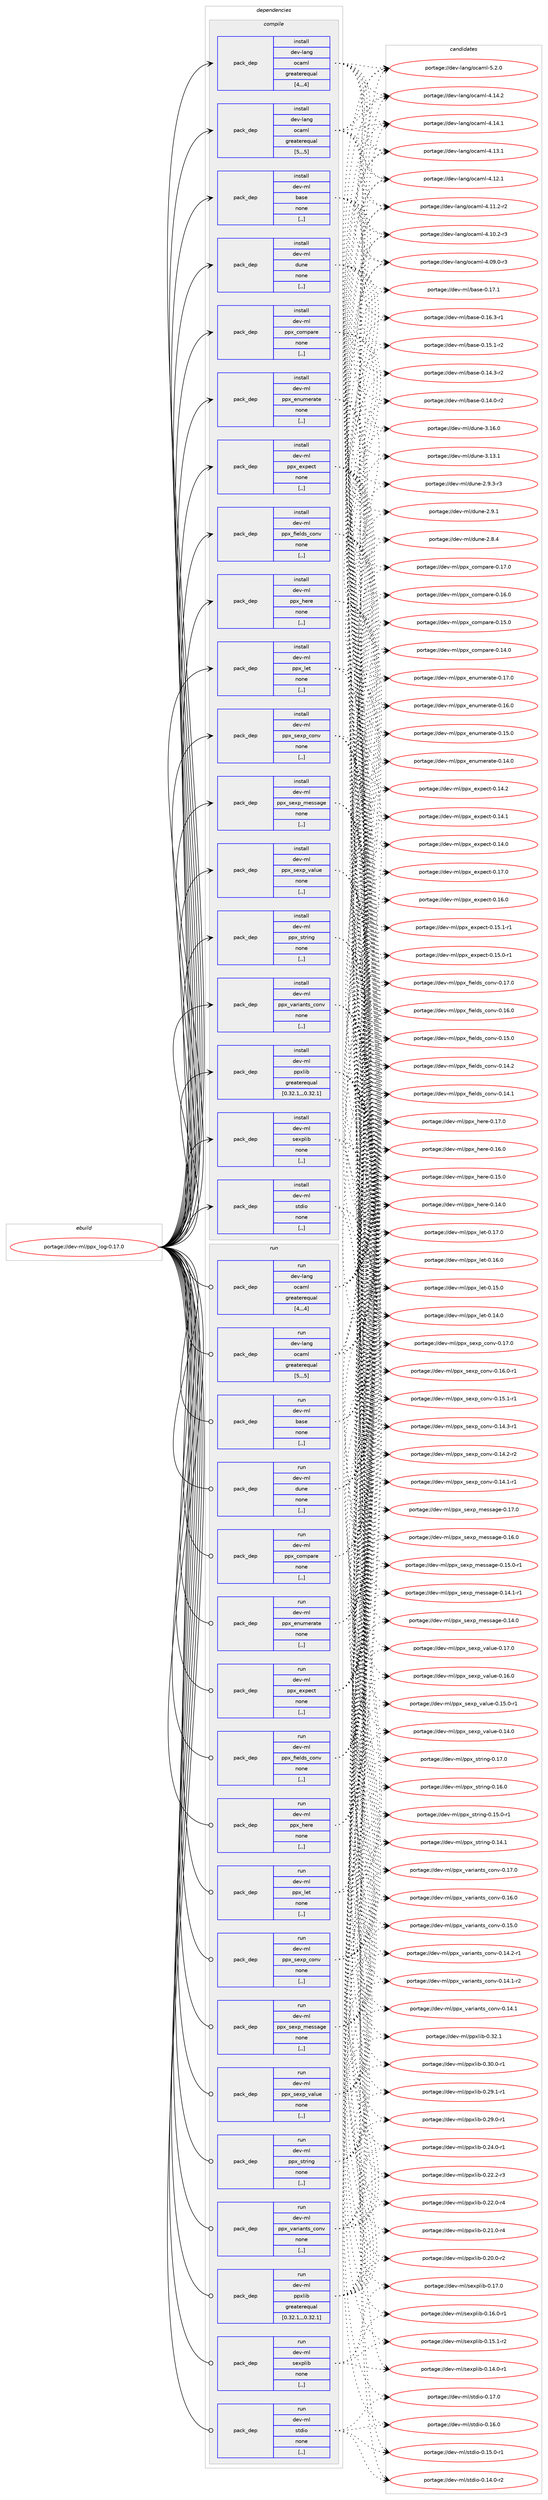 digraph prolog {

# *************
# Graph options
# *************

newrank=true;
concentrate=true;
compound=true;
graph [rankdir=LR,fontname=Helvetica,fontsize=10,ranksep=1.5];#, ranksep=2.5, nodesep=0.2];
edge  [arrowhead=vee];
node  [fontname=Helvetica,fontsize=10];

# **********
# The ebuild
# **********

subgraph cluster_leftcol {
color=gray;
label=<<i>ebuild</i>>;
id [label="portage://dev-ml/ppx_log-0.17.0", color=red, width=4, href="../dev-ml/ppx_log-0.17.0.svg"];
}

# ****************
# The dependencies
# ****************

subgraph cluster_midcol {
color=gray;
label=<<i>dependencies</i>>;
subgraph cluster_compile {
fillcolor="#eeeeee";
style=filled;
label=<<i>compile</i>>;
subgraph pack452938 {
dependency617712 [label=<<TABLE BORDER="0" CELLBORDER="1" CELLSPACING="0" CELLPADDING="4" WIDTH="220"><TR><TD ROWSPAN="6" CELLPADDING="30">pack_dep</TD></TR><TR><TD WIDTH="110">install</TD></TR><TR><TD>dev-lang</TD></TR><TR><TD>ocaml</TD></TR><TR><TD>greaterequal</TD></TR><TR><TD>[4,,,4]</TD></TR></TABLE>>, shape=none, color=blue];
}
id:e -> dependency617712:w [weight=20,style="solid",arrowhead="vee"];
subgraph pack452939 {
dependency617713 [label=<<TABLE BORDER="0" CELLBORDER="1" CELLSPACING="0" CELLPADDING="4" WIDTH="220"><TR><TD ROWSPAN="6" CELLPADDING="30">pack_dep</TD></TR><TR><TD WIDTH="110">install</TD></TR><TR><TD>dev-lang</TD></TR><TR><TD>ocaml</TD></TR><TR><TD>greaterequal</TD></TR><TR><TD>[5,,,5]</TD></TR></TABLE>>, shape=none, color=blue];
}
id:e -> dependency617713:w [weight=20,style="solid",arrowhead="vee"];
subgraph pack452940 {
dependency617714 [label=<<TABLE BORDER="0" CELLBORDER="1" CELLSPACING="0" CELLPADDING="4" WIDTH="220"><TR><TD ROWSPAN="6" CELLPADDING="30">pack_dep</TD></TR><TR><TD WIDTH="110">install</TD></TR><TR><TD>dev-ml</TD></TR><TR><TD>base</TD></TR><TR><TD>none</TD></TR><TR><TD>[,,]</TD></TR></TABLE>>, shape=none, color=blue];
}
id:e -> dependency617714:w [weight=20,style="solid",arrowhead="vee"];
subgraph pack452941 {
dependency617715 [label=<<TABLE BORDER="0" CELLBORDER="1" CELLSPACING="0" CELLPADDING="4" WIDTH="220"><TR><TD ROWSPAN="6" CELLPADDING="30">pack_dep</TD></TR><TR><TD WIDTH="110">install</TD></TR><TR><TD>dev-ml</TD></TR><TR><TD>dune</TD></TR><TR><TD>none</TD></TR><TR><TD>[,,]</TD></TR></TABLE>>, shape=none, color=blue];
}
id:e -> dependency617715:w [weight=20,style="solid",arrowhead="vee"];
subgraph pack452942 {
dependency617716 [label=<<TABLE BORDER="0" CELLBORDER="1" CELLSPACING="0" CELLPADDING="4" WIDTH="220"><TR><TD ROWSPAN="6" CELLPADDING="30">pack_dep</TD></TR><TR><TD WIDTH="110">install</TD></TR><TR><TD>dev-ml</TD></TR><TR><TD>ppx_compare</TD></TR><TR><TD>none</TD></TR><TR><TD>[,,]</TD></TR></TABLE>>, shape=none, color=blue];
}
id:e -> dependency617716:w [weight=20,style="solid",arrowhead="vee"];
subgraph pack452943 {
dependency617717 [label=<<TABLE BORDER="0" CELLBORDER="1" CELLSPACING="0" CELLPADDING="4" WIDTH="220"><TR><TD ROWSPAN="6" CELLPADDING="30">pack_dep</TD></TR><TR><TD WIDTH="110">install</TD></TR><TR><TD>dev-ml</TD></TR><TR><TD>ppx_enumerate</TD></TR><TR><TD>none</TD></TR><TR><TD>[,,]</TD></TR></TABLE>>, shape=none, color=blue];
}
id:e -> dependency617717:w [weight=20,style="solid",arrowhead="vee"];
subgraph pack452944 {
dependency617718 [label=<<TABLE BORDER="0" CELLBORDER="1" CELLSPACING="0" CELLPADDING="4" WIDTH="220"><TR><TD ROWSPAN="6" CELLPADDING="30">pack_dep</TD></TR><TR><TD WIDTH="110">install</TD></TR><TR><TD>dev-ml</TD></TR><TR><TD>ppx_expect</TD></TR><TR><TD>none</TD></TR><TR><TD>[,,]</TD></TR></TABLE>>, shape=none, color=blue];
}
id:e -> dependency617718:w [weight=20,style="solid",arrowhead="vee"];
subgraph pack452945 {
dependency617719 [label=<<TABLE BORDER="0" CELLBORDER="1" CELLSPACING="0" CELLPADDING="4" WIDTH="220"><TR><TD ROWSPAN="6" CELLPADDING="30">pack_dep</TD></TR><TR><TD WIDTH="110">install</TD></TR><TR><TD>dev-ml</TD></TR><TR><TD>ppx_fields_conv</TD></TR><TR><TD>none</TD></TR><TR><TD>[,,]</TD></TR></TABLE>>, shape=none, color=blue];
}
id:e -> dependency617719:w [weight=20,style="solid",arrowhead="vee"];
subgraph pack452946 {
dependency617720 [label=<<TABLE BORDER="0" CELLBORDER="1" CELLSPACING="0" CELLPADDING="4" WIDTH="220"><TR><TD ROWSPAN="6" CELLPADDING="30">pack_dep</TD></TR><TR><TD WIDTH="110">install</TD></TR><TR><TD>dev-ml</TD></TR><TR><TD>ppx_here</TD></TR><TR><TD>none</TD></TR><TR><TD>[,,]</TD></TR></TABLE>>, shape=none, color=blue];
}
id:e -> dependency617720:w [weight=20,style="solid",arrowhead="vee"];
subgraph pack452947 {
dependency617721 [label=<<TABLE BORDER="0" CELLBORDER="1" CELLSPACING="0" CELLPADDING="4" WIDTH="220"><TR><TD ROWSPAN="6" CELLPADDING="30">pack_dep</TD></TR><TR><TD WIDTH="110">install</TD></TR><TR><TD>dev-ml</TD></TR><TR><TD>ppx_let</TD></TR><TR><TD>none</TD></TR><TR><TD>[,,]</TD></TR></TABLE>>, shape=none, color=blue];
}
id:e -> dependency617721:w [weight=20,style="solid",arrowhead="vee"];
subgraph pack452948 {
dependency617722 [label=<<TABLE BORDER="0" CELLBORDER="1" CELLSPACING="0" CELLPADDING="4" WIDTH="220"><TR><TD ROWSPAN="6" CELLPADDING="30">pack_dep</TD></TR><TR><TD WIDTH="110">install</TD></TR><TR><TD>dev-ml</TD></TR><TR><TD>ppx_sexp_conv</TD></TR><TR><TD>none</TD></TR><TR><TD>[,,]</TD></TR></TABLE>>, shape=none, color=blue];
}
id:e -> dependency617722:w [weight=20,style="solid",arrowhead="vee"];
subgraph pack452949 {
dependency617723 [label=<<TABLE BORDER="0" CELLBORDER="1" CELLSPACING="0" CELLPADDING="4" WIDTH="220"><TR><TD ROWSPAN="6" CELLPADDING="30">pack_dep</TD></TR><TR><TD WIDTH="110">install</TD></TR><TR><TD>dev-ml</TD></TR><TR><TD>ppx_sexp_message</TD></TR><TR><TD>none</TD></TR><TR><TD>[,,]</TD></TR></TABLE>>, shape=none, color=blue];
}
id:e -> dependency617723:w [weight=20,style="solid",arrowhead="vee"];
subgraph pack452950 {
dependency617724 [label=<<TABLE BORDER="0" CELLBORDER="1" CELLSPACING="0" CELLPADDING="4" WIDTH="220"><TR><TD ROWSPAN="6" CELLPADDING="30">pack_dep</TD></TR><TR><TD WIDTH="110">install</TD></TR><TR><TD>dev-ml</TD></TR><TR><TD>ppx_sexp_value</TD></TR><TR><TD>none</TD></TR><TR><TD>[,,]</TD></TR></TABLE>>, shape=none, color=blue];
}
id:e -> dependency617724:w [weight=20,style="solid",arrowhead="vee"];
subgraph pack452951 {
dependency617725 [label=<<TABLE BORDER="0" CELLBORDER="1" CELLSPACING="0" CELLPADDING="4" WIDTH="220"><TR><TD ROWSPAN="6" CELLPADDING="30">pack_dep</TD></TR><TR><TD WIDTH="110">install</TD></TR><TR><TD>dev-ml</TD></TR><TR><TD>ppx_string</TD></TR><TR><TD>none</TD></TR><TR><TD>[,,]</TD></TR></TABLE>>, shape=none, color=blue];
}
id:e -> dependency617725:w [weight=20,style="solid",arrowhead="vee"];
subgraph pack452952 {
dependency617726 [label=<<TABLE BORDER="0" CELLBORDER="1" CELLSPACING="0" CELLPADDING="4" WIDTH="220"><TR><TD ROWSPAN="6" CELLPADDING="30">pack_dep</TD></TR><TR><TD WIDTH="110">install</TD></TR><TR><TD>dev-ml</TD></TR><TR><TD>ppx_variants_conv</TD></TR><TR><TD>none</TD></TR><TR><TD>[,,]</TD></TR></TABLE>>, shape=none, color=blue];
}
id:e -> dependency617726:w [weight=20,style="solid",arrowhead="vee"];
subgraph pack452953 {
dependency617727 [label=<<TABLE BORDER="0" CELLBORDER="1" CELLSPACING="0" CELLPADDING="4" WIDTH="220"><TR><TD ROWSPAN="6" CELLPADDING="30">pack_dep</TD></TR><TR><TD WIDTH="110">install</TD></TR><TR><TD>dev-ml</TD></TR><TR><TD>ppxlib</TD></TR><TR><TD>greaterequal</TD></TR><TR><TD>[0.32.1,,,0.32.1]</TD></TR></TABLE>>, shape=none, color=blue];
}
id:e -> dependency617727:w [weight=20,style="solid",arrowhead="vee"];
subgraph pack452954 {
dependency617728 [label=<<TABLE BORDER="0" CELLBORDER="1" CELLSPACING="0" CELLPADDING="4" WIDTH="220"><TR><TD ROWSPAN="6" CELLPADDING="30">pack_dep</TD></TR><TR><TD WIDTH="110">install</TD></TR><TR><TD>dev-ml</TD></TR><TR><TD>sexplib</TD></TR><TR><TD>none</TD></TR><TR><TD>[,,]</TD></TR></TABLE>>, shape=none, color=blue];
}
id:e -> dependency617728:w [weight=20,style="solid",arrowhead="vee"];
subgraph pack452955 {
dependency617729 [label=<<TABLE BORDER="0" CELLBORDER="1" CELLSPACING="0" CELLPADDING="4" WIDTH="220"><TR><TD ROWSPAN="6" CELLPADDING="30">pack_dep</TD></TR><TR><TD WIDTH="110">install</TD></TR><TR><TD>dev-ml</TD></TR><TR><TD>stdio</TD></TR><TR><TD>none</TD></TR><TR><TD>[,,]</TD></TR></TABLE>>, shape=none, color=blue];
}
id:e -> dependency617729:w [weight=20,style="solid",arrowhead="vee"];
}
subgraph cluster_compileandrun {
fillcolor="#eeeeee";
style=filled;
label=<<i>compile and run</i>>;
}
subgraph cluster_run {
fillcolor="#eeeeee";
style=filled;
label=<<i>run</i>>;
subgraph pack452956 {
dependency617730 [label=<<TABLE BORDER="0" CELLBORDER="1" CELLSPACING="0" CELLPADDING="4" WIDTH="220"><TR><TD ROWSPAN="6" CELLPADDING="30">pack_dep</TD></TR><TR><TD WIDTH="110">run</TD></TR><TR><TD>dev-lang</TD></TR><TR><TD>ocaml</TD></TR><TR><TD>greaterequal</TD></TR><TR><TD>[4,,,4]</TD></TR></TABLE>>, shape=none, color=blue];
}
id:e -> dependency617730:w [weight=20,style="solid",arrowhead="odot"];
subgraph pack452957 {
dependency617731 [label=<<TABLE BORDER="0" CELLBORDER="1" CELLSPACING="0" CELLPADDING="4" WIDTH="220"><TR><TD ROWSPAN="6" CELLPADDING="30">pack_dep</TD></TR><TR><TD WIDTH="110">run</TD></TR><TR><TD>dev-lang</TD></TR><TR><TD>ocaml</TD></TR><TR><TD>greaterequal</TD></TR><TR><TD>[5,,,5]</TD></TR></TABLE>>, shape=none, color=blue];
}
id:e -> dependency617731:w [weight=20,style="solid",arrowhead="odot"];
subgraph pack452958 {
dependency617732 [label=<<TABLE BORDER="0" CELLBORDER="1" CELLSPACING="0" CELLPADDING="4" WIDTH="220"><TR><TD ROWSPAN="6" CELLPADDING="30">pack_dep</TD></TR><TR><TD WIDTH="110">run</TD></TR><TR><TD>dev-ml</TD></TR><TR><TD>base</TD></TR><TR><TD>none</TD></TR><TR><TD>[,,]</TD></TR></TABLE>>, shape=none, color=blue];
}
id:e -> dependency617732:w [weight=20,style="solid",arrowhead="odot"];
subgraph pack452959 {
dependency617733 [label=<<TABLE BORDER="0" CELLBORDER="1" CELLSPACING="0" CELLPADDING="4" WIDTH="220"><TR><TD ROWSPAN="6" CELLPADDING="30">pack_dep</TD></TR><TR><TD WIDTH="110">run</TD></TR><TR><TD>dev-ml</TD></TR><TR><TD>dune</TD></TR><TR><TD>none</TD></TR><TR><TD>[,,]</TD></TR></TABLE>>, shape=none, color=blue];
}
id:e -> dependency617733:w [weight=20,style="solid",arrowhead="odot"];
subgraph pack452960 {
dependency617734 [label=<<TABLE BORDER="0" CELLBORDER="1" CELLSPACING="0" CELLPADDING="4" WIDTH="220"><TR><TD ROWSPAN="6" CELLPADDING="30">pack_dep</TD></TR><TR><TD WIDTH="110">run</TD></TR><TR><TD>dev-ml</TD></TR><TR><TD>ppx_compare</TD></TR><TR><TD>none</TD></TR><TR><TD>[,,]</TD></TR></TABLE>>, shape=none, color=blue];
}
id:e -> dependency617734:w [weight=20,style="solid",arrowhead="odot"];
subgraph pack452961 {
dependency617735 [label=<<TABLE BORDER="0" CELLBORDER="1" CELLSPACING="0" CELLPADDING="4" WIDTH="220"><TR><TD ROWSPAN="6" CELLPADDING="30">pack_dep</TD></TR><TR><TD WIDTH="110">run</TD></TR><TR><TD>dev-ml</TD></TR><TR><TD>ppx_enumerate</TD></TR><TR><TD>none</TD></TR><TR><TD>[,,]</TD></TR></TABLE>>, shape=none, color=blue];
}
id:e -> dependency617735:w [weight=20,style="solid",arrowhead="odot"];
subgraph pack452962 {
dependency617736 [label=<<TABLE BORDER="0" CELLBORDER="1" CELLSPACING="0" CELLPADDING="4" WIDTH="220"><TR><TD ROWSPAN="6" CELLPADDING="30">pack_dep</TD></TR><TR><TD WIDTH="110">run</TD></TR><TR><TD>dev-ml</TD></TR><TR><TD>ppx_expect</TD></TR><TR><TD>none</TD></TR><TR><TD>[,,]</TD></TR></TABLE>>, shape=none, color=blue];
}
id:e -> dependency617736:w [weight=20,style="solid",arrowhead="odot"];
subgraph pack452963 {
dependency617737 [label=<<TABLE BORDER="0" CELLBORDER="1" CELLSPACING="0" CELLPADDING="4" WIDTH="220"><TR><TD ROWSPAN="6" CELLPADDING="30">pack_dep</TD></TR><TR><TD WIDTH="110">run</TD></TR><TR><TD>dev-ml</TD></TR><TR><TD>ppx_fields_conv</TD></TR><TR><TD>none</TD></TR><TR><TD>[,,]</TD></TR></TABLE>>, shape=none, color=blue];
}
id:e -> dependency617737:w [weight=20,style="solid",arrowhead="odot"];
subgraph pack452964 {
dependency617738 [label=<<TABLE BORDER="0" CELLBORDER="1" CELLSPACING="0" CELLPADDING="4" WIDTH="220"><TR><TD ROWSPAN="6" CELLPADDING="30">pack_dep</TD></TR><TR><TD WIDTH="110">run</TD></TR><TR><TD>dev-ml</TD></TR><TR><TD>ppx_here</TD></TR><TR><TD>none</TD></TR><TR><TD>[,,]</TD></TR></TABLE>>, shape=none, color=blue];
}
id:e -> dependency617738:w [weight=20,style="solid",arrowhead="odot"];
subgraph pack452965 {
dependency617739 [label=<<TABLE BORDER="0" CELLBORDER="1" CELLSPACING="0" CELLPADDING="4" WIDTH="220"><TR><TD ROWSPAN="6" CELLPADDING="30">pack_dep</TD></TR><TR><TD WIDTH="110">run</TD></TR><TR><TD>dev-ml</TD></TR><TR><TD>ppx_let</TD></TR><TR><TD>none</TD></TR><TR><TD>[,,]</TD></TR></TABLE>>, shape=none, color=blue];
}
id:e -> dependency617739:w [weight=20,style="solid",arrowhead="odot"];
subgraph pack452966 {
dependency617740 [label=<<TABLE BORDER="0" CELLBORDER="1" CELLSPACING="0" CELLPADDING="4" WIDTH="220"><TR><TD ROWSPAN="6" CELLPADDING="30">pack_dep</TD></TR><TR><TD WIDTH="110">run</TD></TR><TR><TD>dev-ml</TD></TR><TR><TD>ppx_sexp_conv</TD></TR><TR><TD>none</TD></TR><TR><TD>[,,]</TD></TR></TABLE>>, shape=none, color=blue];
}
id:e -> dependency617740:w [weight=20,style="solid",arrowhead="odot"];
subgraph pack452967 {
dependency617741 [label=<<TABLE BORDER="0" CELLBORDER="1" CELLSPACING="0" CELLPADDING="4" WIDTH="220"><TR><TD ROWSPAN="6" CELLPADDING="30">pack_dep</TD></TR><TR><TD WIDTH="110">run</TD></TR><TR><TD>dev-ml</TD></TR><TR><TD>ppx_sexp_message</TD></TR><TR><TD>none</TD></TR><TR><TD>[,,]</TD></TR></TABLE>>, shape=none, color=blue];
}
id:e -> dependency617741:w [weight=20,style="solid",arrowhead="odot"];
subgraph pack452968 {
dependency617742 [label=<<TABLE BORDER="0" CELLBORDER="1" CELLSPACING="0" CELLPADDING="4" WIDTH="220"><TR><TD ROWSPAN="6" CELLPADDING="30">pack_dep</TD></TR><TR><TD WIDTH="110">run</TD></TR><TR><TD>dev-ml</TD></TR><TR><TD>ppx_sexp_value</TD></TR><TR><TD>none</TD></TR><TR><TD>[,,]</TD></TR></TABLE>>, shape=none, color=blue];
}
id:e -> dependency617742:w [weight=20,style="solid",arrowhead="odot"];
subgraph pack452969 {
dependency617743 [label=<<TABLE BORDER="0" CELLBORDER="1" CELLSPACING="0" CELLPADDING="4" WIDTH="220"><TR><TD ROWSPAN="6" CELLPADDING="30">pack_dep</TD></TR><TR><TD WIDTH="110">run</TD></TR><TR><TD>dev-ml</TD></TR><TR><TD>ppx_string</TD></TR><TR><TD>none</TD></TR><TR><TD>[,,]</TD></TR></TABLE>>, shape=none, color=blue];
}
id:e -> dependency617743:w [weight=20,style="solid",arrowhead="odot"];
subgraph pack452970 {
dependency617744 [label=<<TABLE BORDER="0" CELLBORDER="1" CELLSPACING="0" CELLPADDING="4" WIDTH="220"><TR><TD ROWSPAN="6" CELLPADDING="30">pack_dep</TD></TR><TR><TD WIDTH="110">run</TD></TR><TR><TD>dev-ml</TD></TR><TR><TD>ppx_variants_conv</TD></TR><TR><TD>none</TD></TR><TR><TD>[,,]</TD></TR></TABLE>>, shape=none, color=blue];
}
id:e -> dependency617744:w [weight=20,style="solid",arrowhead="odot"];
subgraph pack452971 {
dependency617745 [label=<<TABLE BORDER="0" CELLBORDER="1" CELLSPACING="0" CELLPADDING="4" WIDTH="220"><TR><TD ROWSPAN="6" CELLPADDING="30">pack_dep</TD></TR><TR><TD WIDTH="110">run</TD></TR><TR><TD>dev-ml</TD></TR><TR><TD>ppxlib</TD></TR><TR><TD>greaterequal</TD></TR><TR><TD>[0.32.1,,,0.32.1]</TD></TR></TABLE>>, shape=none, color=blue];
}
id:e -> dependency617745:w [weight=20,style="solid",arrowhead="odot"];
subgraph pack452972 {
dependency617746 [label=<<TABLE BORDER="0" CELLBORDER="1" CELLSPACING="0" CELLPADDING="4" WIDTH="220"><TR><TD ROWSPAN="6" CELLPADDING="30">pack_dep</TD></TR><TR><TD WIDTH="110">run</TD></TR><TR><TD>dev-ml</TD></TR><TR><TD>sexplib</TD></TR><TR><TD>none</TD></TR><TR><TD>[,,]</TD></TR></TABLE>>, shape=none, color=blue];
}
id:e -> dependency617746:w [weight=20,style="solid",arrowhead="odot"];
subgraph pack452973 {
dependency617747 [label=<<TABLE BORDER="0" CELLBORDER="1" CELLSPACING="0" CELLPADDING="4" WIDTH="220"><TR><TD ROWSPAN="6" CELLPADDING="30">pack_dep</TD></TR><TR><TD WIDTH="110">run</TD></TR><TR><TD>dev-ml</TD></TR><TR><TD>stdio</TD></TR><TR><TD>none</TD></TR><TR><TD>[,,]</TD></TR></TABLE>>, shape=none, color=blue];
}
id:e -> dependency617747:w [weight=20,style="solid",arrowhead="odot"];
}
}

# **************
# The candidates
# **************

subgraph cluster_choices {
rank=same;
color=gray;
label=<<i>candidates</i>>;

subgraph choice452938 {
color=black;
nodesep=1;
choice1001011184510897110103471119997109108455346504648 [label="portage://dev-lang/ocaml-5.2.0", color=red, width=4,href="../dev-lang/ocaml-5.2.0.svg"];
choice100101118451089711010347111999710910845524649524650 [label="portage://dev-lang/ocaml-4.14.2", color=red, width=4,href="../dev-lang/ocaml-4.14.2.svg"];
choice100101118451089711010347111999710910845524649524649 [label="portage://dev-lang/ocaml-4.14.1", color=red, width=4,href="../dev-lang/ocaml-4.14.1.svg"];
choice100101118451089711010347111999710910845524649514649 [label="portage://dev-lang/ocaml-4.13.1", color=red, width=4,href="../dev-lang/ocaml-4.13.1.svg"];
choice100101118451089711010347111999710910845524649504649 [label="portage://dev-lang/ocaml-4.12.1", color=red, width=4,href="../dev-lang/ocaml-4.12.1.svg"];
choice1001011184510897110103471119997109108455246494946504511450 [label="portage://dev-lang/ocaml-4.11.2-r2", color=red, width=4,href="../dev-lang/ocaml-4.11.2-r2.svg"];
choice1001011184510897110103471119997109108455246494846504511451 [label="portage://dev-lang/ocaml-4.10.2-r3", color=red, width=4,href="../dev-lang/ocaml-4.10.2-r3.svg"];
choice1001011184510897110103471119997109108455246485746484511451 [label="portage://dev-lang/ocaml-4.09.0-r3", color=red, width=4,href="../dev-lang/ocaml-4.09.0-r3.svg"];
dependency617712:e -> choice1001011184510897110103471119997109108455346504648:w [style=dotted,weight="100"];
dependency617712:e -> choice100101118451089711010347111999710910845524649524650:w [style=dotted,weight="100"];
dependency617712:e -> choice100101118451089711010347111999710910845524649524649:w [style=dotted,weight="100"];
dependency617712:e -> choice100101118451089711010347111999710910845524649514649:w [style=dotted,weight="100"];
dependency617712:e -> choice100101118451089711010347111999710910845524649504649:w [style=dotted,weight="100"];
dependency617712:e -> choice1001011184510897110103471119997109108455246494946504511450:w [style=dotted,weight="100"];
dependency617712:e -> choice1001011184510897110103471119997109108455246494846504511451:w [style=dotted,weight="100"];
dependency617712:e -> choice1001011184510897110103471119997109108455246485746484511451:w [style=dotted,weight="100"];
}
subgraph choice452939 {
color=black;
nodesep=1;
choice1001011184510897110103471119997109108455346504648 [label="portage://dev-lang/ocaml-5.2.0", color=red, width=4,href="../dev-lang/ocaml-5.2.0.svg"];
choice100101118451089711010347111999710910845524649524650 [label="portage://dev-lang/ocaml-4.14.2", color=red, width=4,href="../dev-lang/ocaml-4.14.2.svg"];
choice100101118451089711010347111999710910845524649524649 [label="portage://dev-lang/ocaml-4.14.1", color=red, width=4,href="../dev-lang/ocaml-4.14.1.svg"];
choice100101118451089711010347111999710910845524649514649 [label="portage://dev-lang/ocaml-4.13.1", color=red, width=4,href="../dev-lang/ocaml-4.13.1.svg"];
choice100101118451089711010347111999710910845524649504649 [label="portage://dev-lang/ocaml-4.12.1", color=red, width=4,href="../dev-lang/ocaml-4.12.1.svg"];
choice1001011184510897110103471119997109108455246494946504511450 [label="portage://dev-lang/ocaml-4.11.2-r2", color=red, width=4,href="../dev-lang/ocaml-4.11.2-r2.svg"];
choice1001011184510897110103471119997109108455246494846504511451 [label="portage://dev-lang/ocaml-4.10.2-r3", color=red, width=4,href="../dev-lang/ocaml-4.10.2-r3.svg"];
choice1001011184510897110103471119997109108455246485746484511451 [label="portage://dev-lang/ocaml-4.09.0-r3", color=red, width=4,href="../dev-lang/ocaml-4.09.0-r3.svg"];
dependency617713:e -> choice1001011184510897110103471119997109108455346504648:w [style=dotted,weight="100"];
dependency617713:e -> choice100101118451089711010347111999710910845524649524650:w [style=dotted,weight="100"];
dependency617713:e -> choice100101118451089711010347111999710910845524649524649:w [style=dotted,weight="100"];
dependency617713:e -> choice100101118451089711010347111999710910845524649514649:w [style=dotted,weight="100"];
dependency617713:e -> choice100101118451089711010347111999710910845524649504649:w [style=dotted,weight="100"];
dependency617713:e -> choice1001011184510897110103471119997109108455246494946504511450:w [style=dotted,weight="100"];
dependency617713:e -> choice1001011184510897110103471119997109108455246494846504511451:w [style=dotted,weight="100"];
dependency617713:e -> choice1001011184510897110103471119997109108455246485746484511451:w [style=dotted,weight="100"];
}
subgraph choice452940 {
color=black;
nodesep=1;
choice1001011184510910847989711510145484649554649 [label="portage://dev-ml/base-0.17.1", color=red, width=4,href="../dev-ml/base-0.17.1.svg"];
choice10010111845109108479897115101454846495446514511449 [label="portage://dev-ml/base-0.16.3-r1", color=red, width=4,href="../dev-ml/base-0.16.3-r1.svg"];
choice10010111845109108479897115101454846495346494511450 [label="portage://dev-ml/base-0.15.1-r2", color=red, width=4,href="../dev-ml/base-0.15.1-r2.svg"];
choice10010111845109108479897115101454846495246514511450 [label="portage://dev-ml/base-0.14.3-r2", color=red, width=4,href="../dev-ml/base-0.14.3-r2.svg"];
choice10010111845109108479897115101454846495246484511450 [label="portage://dev-ml/base-0.14.0-r2", color=red, width=4,href="../dev-ml/base-0.14.0-r2.svg"];
dependency617714:e -> choice1001011184510910847989711510145484649554649:w [style=dotted,weight="100"];
dependency617714:e -> choice10010111845109108479897115101454846495446514511449:w [style=dotted,weight="100"];
dependency617714:e -> choice10010111845109108479897115101454846495346494511450:w [style=dotted,weight="100"];
dependency617714:e -> choice10010111845109108479897115101454846495246514511450:w [style=dotted,weight="100"];
dependency617714:e -> choice10010111845109108479897115101454846495246484511450:w [style=dotted,weight="100"];
}
subgraph choice452941 {
color=black;
nodesep=1;
choice100101118451091084710011711010145514649544648 [label="portage://dev-ml/dune-3.16.0", color=red, width=4,href="../dev-ml/dune-3.16.0.svg"];
choice100101118451091084710011711010145514649514649 [label="portage://dev-ml/dune-3.13.1", color=red, width=4,href="../dev-ml/dune-3.13.1.svg"];
choice10010111845109108471001171101014550465746514511451 [label="portage://dev-ml/dune-2.9.3-r3", color=red, width=4,href="../dev-ml/dune-2.9.3-r3.svg"];
choice1001011184510910847100117110101455046574649 [label="portage://dev-ml/dune-2.9.1", color=red, width=4,href="../dev-ml/dune-2.9.1.svg"];
choice1001011184510910847100117110101455046564652 [label="portage://dev-ml/dune-2.8.4", color=red, width=4,href="../dev-ml/dune-2.8.4.svg"];
dependency617715:e -> choice100101118451091084710011711010145514649544648:w [style=dotted,weight="100"];
dependency617715:e -> choice100101118451091084710011711010145514649514649:w [style=dotted,weight="100"];
dependency617715:e -> choice10010111845109108471001171101014550465746514511451:w [style=dotted,weight="100"];
dependency617715:e -> choice1001011184510910847100117110101455046574649:w [style=dotted,weight="100"];
dependency617715:e -> choice1001011184510910847100117110101455046564652:w [style=dotted,weight="100"];
}
subgraph choice452942 {
color=black;
nodesep=1;
choice100101118451091084711211212095991111091129711410145484649554648 [label="portage://dev-ml/ppx_compare-0.17.0", color=red, width=4,href="../dev-ml/ppx_compare-0.17.0.svg"];
choice100101118451091084711211212095991111091129711410145484649544648 [label="portage://dev-ml/ppx_compare-0.16.0", color=red, width=4,href="../dev-ml/ppx_compare-0.16.0.svg"];
choice100101118451091084711211212095991111091129711410145484649534648 [label="portage://dev-ml/ppx_compare-0.15.0", color=red, width=4,href="../dev-ml/ppx_compare-0.15.0.svg"];
choice100101118451091084711211212095991111091129711410145484649524648 [label="portage://dev-ml/ppx_compare-0.14.0", color=red, width=4,href="../dev-ml/ppx_compare-0.14.0.svg"];
dependency617716:e -> choice100101118451091084711211212095991111091129711410145484649554648:w [style=dotted,weight="100"];
dependency617716:e -> choice100101118451091084711211212095991111091129711410145484649544648:w [style=dotted,weight="100"];
dependency617716:e -> choice100101118451091084711211212095991111091129711410145484649534648:w [style=dotted,weight="100"];
dependency617716:e -> choice100101118451091084711211212095991111091129711410145484649524648:w [style=dotted,weight="100"];
}
subgraph choice452943 {
color=black;
nodesep=1;
choice1001011184510910847112112120951011101171091011149711610145484649554648 [label="portage://dev-ml/ppx_enumerate-0.17.0", color=red, width=4,href="../dev-ml/ppx_enumerate-0.17.0.svg"];
choice1001011184510910847112112120951011101171091011149711610145484649544648 [label="portage://dev-ml/ppx_enumerate-0.16.0", color=red, width=4,href="../dev-ml/ppx_enumerate-0.16.0.svg"];
choice1001011184510910847112112120951011101171091011149711610145484649534648 [label="portage://dev-ml/ppx_enumerate-0.15.0", color=red, width=4,href="../dev-ml/ppx_enumerate-0.15.0.svg"];
choice1001011184510910847112112120951011101171091011149711610145484649524648 [label="portage://dev-ml/ppx_enumerate-0.14.0", color=red, width=4,href="../dev-ml/ppx_enumerate-0.14.0.svg"];
dependency617717:e -> choice1001011184510910847112112120951011101171091011149711610145484649554648:w [style=dotted,weight="100"];
dependency617717:e -> choice1001011184510910847112112120951011101171091011149711610145484649544648:w [style=dotted,weight="100"];
dependency617717:e -> choice1001011184510910847112112120951011101171091011149711610145484649534648:w [style=dotted,weight="100"];
dependency617717:e -> choice1001011184510910847112112120951011101171091011149711610145484649524648:w [style=dotted,weight="100"];
}
subgraph choice452944 {
color=black;
nodesep=1;
choice1001011184510910847112112120951011201121019911645484649554648 [label="portage://dev-ml/ppx_expect-0.17.0", color=red, width=4,href="../dev-ml/ppx_expect-0.17.0.svg"];
choice1001011184510910847112112120951011201121019911645484649544648 [label="portage://dev-ml/ppx_expect-0.16.0", color=red, width=4,href="../dev-ml/ppx_expect-0.16.0.svg"];
choice10010111845109108471121121209510112011210199116454846495346494511449 [label="portage://dev-ml/ppx_expect-0.15.1-r1", color=red, width=4,href="../dev-ml/ppx_expect-0.15.1-r1.svg"];
choice10010111845109108471121121209510112011210199116454846495346484511449 [label="portage://dev-ml/ppx_expect-0.15.0-r1", color=red, width=4,href="../dev-ml/ppx_expect-0.15.0-r1.svg"];
choice1001011184510910847112112120951011201121019911645484649524650 [label="portage://dev-ml/ppx_expect-0.14.2", color=red, width=4,href="../dev-ml/ppx_expect-0.14.2.svg"];
choice1001011184510910847112112120951011201121019911645484649524649 [label="portage://dev-ml/ppx_expect-0.14.1", color=red, width=4,href="../dev-ml/ppx_expect-0.14.1.svg"];
choice1001011184510910847112112120951011201121019911645484649524648 [label="portage://dev-ml/ppx_expect-0.14.0", color=red, width=4,href="../dev-ml/ppx_expect-0.14.0.svg"];
dependency617718:e -> choice1001011184510910847112112120951011201121019911645484649554648:w [style=dotted,weight="100"];
dependency617718:e -> choice1001011184510910847112112120951011201121019911645484649544648:w [style=dotted,weight="100"];
dependency617718:e -> choice10010111845109108471121121209510112011210199116454846495346494511449:w [style=dotted,weight="100"];
dependency617718:e -> choice10010111845109108471121121209510112011210199116454846495346484511449:w [style=dotted,weight="100"];
dependency617718:e -> choice1001011184510910847112112120951011201121019911645484649524650:w [style=dotted,weight="100"];
dependency617718:e -> choice1001011184510910847112112120951011201121019911645484649524649:w [style=dotted,weight="100"];
dependency617718:e -> choice1001011184510910847112112120951011201121019911645484649524648:w [style=dotted,weight="100"];
}
subgraph choice452945 {
color=black;
nodesep=1;
choice100101118451091084711211212095102105101108100115959911111011845484649554648 [label="portage://dev-ml/ppx_fields_conv-0.17.0", color=red, width=4,href="../dev-ml/ppx_fields_conv-0.17.0.svg"];
choice100101118451091084711211212095102105101108100115959911111011845484649544648 [label="portage://dev-ml/ppx_fields_conv-0.16.0", color=red, width=4,href="../dev-ml/ppx_fields_conv-0.16.0.svg"];
choice100101118451091084711211212095102105101108100115959911111011845484649534648 [label="portage://dev-ml/ppx_fields_conv-0.15.0", color=red, width=4,href="../dev-ml/ppx_fields_conv-0.15.0.svg"];
choice100101118451091084711211212095102105101108100115959911111011845484649524650 [label="portage://dev-ml/ppx_fields_conv-0.14.2", color=red, width=4,href="../dev-ml/ppx_fields_conv-0.14.2.svg"];
choice100101118451091084711211212095102105101108100115959911111011845484649524649 [label="portage://dev-ml/ppx_fields_conv-0.14.1", color=red, width=4,href="../dev-ml/ppx_fields_conv-0.14.1.svg"];
dependency617719:e -> choice100101118451091084711211212095102105101108100115959911111011845484649554648:w [style=dotted,weight="100"];
dependency617719:e -> choice100101118451091084711211212095102105101108100115959911111011845484649544648:w [style=dotted,weight="100"];
dependency617719:e -> choice100101118451091084711211212095102105101108100115959911111011845484649534648:w [style=dotted,weight="100"];
dependency617719:e -> choice100101118451091084711211212095102105101108100115959911111011845484649524650:w [style=dotted,weight="100"];
dependency617719:e -> choice100101118451091084711211212095102105101108100115959911111011845484649524649:w [style=dotted,weight="100"];
}
subgraph choice452946 {
color=black;
nodesep=1;
choice10010111845109108471121121209510410111410145484649554648 [label="portage://dev-ml/ppx_here-0.17.0", color=red, width=4,href="../dev-ml/ppx_here-0.17.0.svg"];
choice10010111845109108471121121209510410111410145484649544648 [label="portage://dev-ml/ppx_here-0.16.0", color=red, width=4,href="../dev-ml/ppx_here-0.16.0.svg"];
choice10010111845109108471121121209510410111410145484649534648 [label="portage://dev-ml/ppx_here-0.15.0", color=red, width=4,href="../dev-ml/ppx_here-0.15.0.svg"];
choice10010111845109108471121121209510410111410145484649524648 [label="portage://dev-ml/ppx_here-0.14.0", color=red, width=4,href="../dev-ml/ppx_here-0.14.0.svg"];
dependency617720:e -> choice10010111845109108471121121209510410111410145484649554648:w [style=dotted,weight="100"];
dependency617720:e -> choice10010111845109108471121121209510410111410145484649544648:w [style=dotted,weight="100"];
dependency617720:e -> choice10010111845109108471121121209510410111410145484649534648:w [style=dotted,weight="100"];
dependency617720:e -> choice10010111845109108471121121209510410111410145484649524648:w [style=dotted,weight="100"];
}
subgraph choice452947 {
color=black;
nodesep=1;
choice10010111845109108471121121209510810111645484649554648 [label="portage://dev-ml/ppx_let-0.17.0", color=red, width=4,href="../dev-ml/ppx_let-0.17.0.svg"];
choice10010111845109108471121121209510810111645484649544648 [label="portage://dev-ml/ppx_let-0.16.0", color=red, width=4,href="../dev-ml/ppx_let-0.16.0.svg"];
choice10010111845109108471121121209510810111645484649534648 [label="portage://dev-ml/ppx_let-0.15.0", color=red, width=4,href="../dev-ml/ppx_let-0.15.0.svg"];
choice10010111845109108471121121209510810111645484649524648 [label="portage://dev-ml/ppx_let-0.14.0", color=red, width=4,href="../dev-ml/ppx_let-0.14.0.svg"];
dependency617721:e -> choice10010111845109108471121121209510810111645484649554648:w [style=dotted,weight="100"];
dependency617721:e -> choice10010111845109108471121121209510810111645484649544648:w [style=dotted,weight="100"];
dependency617721:e -> choice10010111845109108471121121209510810111645484649534648:w [style=dotted,weight="100"];
dependency617721:e -> choice10010111845109108471121121209510810111645484649524648:w [style=dotted,weight="100"];
}
subgraph choice452948 {
color=black;
nodesep=1;
choice100101118451091084711211212095115101120112959911111011845484649554648 [label="portage://dev-ml/ppx_sexp_conv-0.17.0", color=red, width=4,href="../dev-ml/ppx_sexp_conv-0.17.0.svg"];
choice1001011184510910847112112120951151011201129599111110118454846495446484511449 [label="portage://dev-ml/ppx_sexp_conv-0.16.0-r1", color=red, width=4,href="../dev-ml/ppx_sexp_conv-0.16.0-r1.svg"];
choice1001011184510910847112112120951151011201129599111110118454846495346494511449 [label="portage://dev-ml/ppx_sexp_conv-0.15.1-r1", color=red, width=4,href="../dev-ml/ppx_sexp_conv-0.15.1-r1.svg"];
choice1001011184510910847112112120951151011201129599111110118454846495246514511449 [label="portage://dev-ml/ppx_sexp_conv-0.14.3-r1", color=red, width=4,href="../dev-ml/ppx_sexp_conv-0.14.3-r1.svg"];
choice1001011184510910847112112120951151011201129599111110118454846495246504511450 [label="portage://dev-ml/ppx_sexp_conv-0.14.2-r2", color=red, width=4,href="../dev-ml/ppx_sexp_conv-0.14.2-r2.svg"];
choice1001011184510910847112112120951151011201129599111110118454846495246494511449 [label="portage://dev-ml/ppx_sexp_conv-0.14.1-r1", color=red, width=4,href="../dev-ml/ppx_sexp_conv-0.14.1-r1.svg"];
dependency617722:e -> choice100101118451091084711211212095115101120112959911111011845484649554648:w [style=dotted,weight="100"];
dependency617722:e -> choice1001011184510910847112112120951151011201129599111110118454846495446484511449:w [style=dotted,weight="100"];
dependency617722:e -> choice1001011184510910847112112120951151011201129599111110118454846495346494511449:w [style=dotted,weight="100"];
dependency617722:e -> choice1001011184510910847112112120951151011201129599111110118454846495246514511449:w [style=dotted,weight="100"];
dependency617722:e -> choice1001011184510910847112112120951151011201129599111110118454846495246504511450:w [style=dotted,weight="100"];
dependency617722:e -> choice1001011184510910847112112120951151011201129599111110118454846495246494511449:w [style=dotted,weight="100"];
}
subgraph choice452949 {
color=black;
nodesep=1;
choice100101118451091084711211212095115101120112951091011151159710310145484649554648 [label="portage://dev-ml/ppx_sexp_message-0.17.0", color=red, width=4,href="../dev-ml/ppx_sexp_message-0.17.0.svg"];
choice100101118451091084711211212095115101120112951091011151159710310145484649544648 [label="portage://dev-ml/ppx_sexp_message-0.16.0", color=red, width=4,href="../dev-ml/ppx_sexp_message-0.16.0.svg"];
choice1001011184510910847112112120951151011201129510910111511597103101454846495346484511449 [label="portage://dev-ml/ppx_sexp_message-0.15.0-r1", color=red, width=4,href="../dev-ml/ppx_sexp_message-0.15.0-r1.svg"];
choice1001011184510910847112112120951151011201129510910111511597103101454846495246494511449 [label="portage://dev-ml/ppx_sexp_message-0.14.1-r1", color=red, width=4,href="../dev-ml/ppx_sexp_message-0.14.1-r1.svg"];
choice100101118451091084711211212095115101120112951091011151159710310145484649524648 [label="portage://dev-ml/ppx_sexp_message-0.14.0", color=red, width=4,href="../dev-ml/ppx_sexp_message-0.14.0.svg"];
dependency617723:e -> choice100101118451091084711211212095115101120112951091011151159710310145484649554648:w [style=dotted,weight="100"];
dependency617723:e -> choice100101118451091084711211212095115101120112951091011151159710310145484649544648:w [style=dotted,weight="100"];
dependency617723:e -> choice1001011184510910847112112120951151011201129510910111511597103101454846495346484511449:w [style=dotted,weight="100"];
dependency617723:e -> choice1001011184510910847112112120951151011201129510910111511597103101454846495246494511449:w [style=dotted,weight="100"];
dependency617723:e -> choice100101118451091084711211212095115101120112951091011151159710310145484649524648:w [style=dotted,weight="100"];
}
subgraph choice452950 {
color=black;
nodesep=1;
choice100101118451091084711211212095115101120112951189710811710145484649554648 [label="portage://dev-ml/ppx_sexp_value-0.17.0", color=red, width=4,href="../dev-ml/ppx_sexp_value-0.17.0.svg"];
choice100101118451091084711211212095115101120112951189710811710145484649544648 [label="portage://dev-ml/ppx_sexp_value-0.16.0", color=red, width=4,href="../dev-ml/ppx_sexp_value-0.16.0.svg"];
choice1001011184510910847112112120951151011201129511897108117101454846495346484511449 [label="portage://dev-ml/ppx_sexp_value-0.15.0-r1", color=red, width=4,href="../dev-ml/ppx_sexp_value-0.15.0-r1.svg"];
choice100101118451091084711211212095115101120112951189710811710145484649524648 [label="portage://dev-ml/ppx_sexp_value-0.14.0", color=red, width=4,href="../dev-ml/ppx_sexp_value-0.14.0.svg"];
dependency617724:e -> choice100101118451091084711211212095115101120112951189710811710145484649554648:w [style=dotted,weight="100"];
dependency617724:e -> choice100101118451091084711211212095115101120112951189710811710145484649544648:w [style=dotted,weight="100"];
dependency617724:e -> choice1001011184510910847112112120951151011201129511897108117101454846495346484511449:w [style=dotted,weight="100"];
dependency617724:e -> choice100101118451091084711211212095115101120112951189710811710145484649524648:w [style=dotted,weight="100"];
}
subgraph choice452951 {
color=black;
nodesep=1;
choice10010111845109108471121121209511511611410511010345484649554648 [label="portage://dev-ml/ppx_string-0.17.0", color=red, width=4,href="../dev-ml/ppx_string-0.17.0.svg"];
choice10010111845109108471121121209511511611410511010345484649544648 [label="portage://dev-ml/ppx_string-0.16.0", color=red, width=4,href="../dev-ml/ppx_string-0.16.0.svg"];
choice100101118451091084711211212095115116114105110103454846495346484511449 [label="portage://dev-ml/ppx_string-0.15.0-r1", color=red, width=4,href="../dev-ml/ppx_string-0.15.0-r1.svg"];
choice10010111845109108471121121209511511611410511010345484649524649 [label="portage://dev-ml/ppx_string-0.14.1", color=red, width=4,href="../dev-ml/ppx_string-0.14.1.svg"];
dependency617725:e -> choice10010111845109108471121121209511511611410511010345484649554648:w [style=dotted,weight="100"];
dependency617725:e -> choice10010111845109108471121121209511511611410511010345484649544648:w [style=dotted,weight="100"];
dependency617725:e -> choice100101118451091084711211212095115116114105110103454846495346484511449:w [style=dotted,weight="100"];
dependency617725:e -> choice10010111845109108471121121209511511611410511010345484649524649:w [style=dotted,weight="100"];
}
subgraph choice452952 {
color=black;
nodesep=1;
choice1001011184510910847112112120951189711410597110116115959911111011845484649554648 [label="portage://dev-ml/ppx_variants_conv-0.17.0", color=red, width=4,href="../dev-ml/ppx_variants_conv-0.17.0.svg"];
choice1001011184510910847112112120951189711410597110116115959911111011845484649544648 [label="portage://dev-ml/ppx_variants_conv-0.16.0", color=red, width=4,href="../dev-ml/ppx_variants_conv-0.16.0.svg"];
choice1001011184510910847112112120951189711410597110116115959911111011845484649534648 [label="portage://dev-ml/ppx_variants_conv-0.15.0", color=red, width=4,href="../dev-ml/ppx_variants_conv-0.15.0.svg"];
choice10010111845109108471121121209511897114105971101161159599111110118454846495246504511449 [label="portage://dev-ml/ppx_variants_conv-0.14.2-r1", color=red, width=4,href="../dev-ml/ppx_variants_conv-0.14.2-r1.svg"];
choice10010111845109108471121121209511897114105971101161159599111110118454846495246494511450 [label="portage://dev-ml/ppx_variants_conv-0.14.1-r2", color=red, width=4,href="../dev-ml/ppx_variants_conv-0.14.1-r2.svg"];
choice1001011184510910847112112120951189711410597110116115959911111011845484649524649 [label="portage://dev-ml/ppx_variants_conv-0.14.1", color=red, width=4,href="../dev-ml/ppx_variants_conv-0.14.1.svg"];
dependency617726:e -> choice1001011184510910847112112120951189711410597110116115959911111011845484649554648:w [style=dotted,weight="100"];
dependency617726:e -> choice1001011184510910847112112120951189711410597110116115959911111011845484649544648:w [style=dotted,weight="100"];
dependency617726:e -> choice1001011184510910847112112120951189711410597110116115959911111011845484649534648:w [style=dotted,weight="100"];
dependency617726:e -> choice10010111845109108471121121209511897114105971101161159599111110118454846495246504511449:w [style=dotted,weight="100"];
dependency617726:e -> choice10010111845109108471121121209511897114105971101161159599111110118454846495246494511450:w [style=dotted,weight="100"];
dependency617726:e -> choice1001011184510910847112112120951189711410597110116115959911111011845484649524649:w [style=dotted,weight="100"];
}
subgraph choice452953 {
color=black;
nodesep=1;
choice10010111845109108471121121201081059845484651504649 [label="portage://dev-ml/ppxlib-0.32.1", color=red, width=4,href="../dev-ml/ppxlib-0.32.1.svg"];
choice100101118451091084711211212010810598454846514846484511449 [label="portage://dev-ml/ppxlib-0.30.0-r1", color=red, width=4,href="../dev-ml/ppxlib-0.30.0-r1.svg"];
choice100101118451091084711211212010810598454846505746494511449 [label="portage://dev-ml/ppxlib-0.29.1-r1", color=red, width=4,href="../dev-ml/ppxlib-0.29.1-r1.svg"];
choice100101118451091084711211212010810598454846505746484511449 [label="portage://dev-ml/ppxlib-0.29.0-r1", color=red, width=4,href="../dev-ml/ppxlib-0.29.0-r1.svg"];
choice100101118451091084711211212010810598454846505246484511449 [label="portage://dev-ml/ppxlib-0.24.0-r1", color=red, width=4,href="../dev-ml/ppxlib-0.24.0-r1.svg"];
choice100101118451091084711211212010810598454846505046504511451 [label="portage://dev-ml/ppxlib-0.22.2-r3", color=red, width=4,href="../dev-ml/ppxlib-0.22.2-r3.svg"];
choice100101118451091084711211212010810598454846505046484511452 [label="portage://dev-ml/ppxlib-0.22.0-r4", color=red, width=4,href="../dev-ml/ppxlib-0.22.0-r4.svg"];
choice100101118451091084711211212010810598454846504946484511452 [label="portage://dev-ml/ppxlib-0.21.0-r4", color=red, width=4,href="../dev-ml/ppxlib-0.21.0-r4.svg"];
choice100101118451091084711211212010810598454846504846484511450 [label="portage://dev-ml/ppxlib-0.20.0-r2", color=red, width=4,href="../dev-ml/ppxlib-0.20.0-r2.svg"];
dependency617727:e -> choice10010111845109108471121121201081059845484651504649:w [style=dotted,weight="100"];
dependency617727:e -> choice100101118451091084711211212010810598454846514846484511449:w [style=dotted,weight="100"];
dependency617727:e -> choice100101118451091084711211212010810598454846505746494511449:w [style=dotted,weight="100"];
dependency617727:e -> choice100101118451091084711211212010810598454846505746484511449:w [style=dotted,weight="100"];
dependency617727:e -> choice100101118451091084711211212010810598454846505246484511449:w [style=dotted,weight="100"];
dependency617727:e -> choice100101118451091084711211212010810598454846505046504511451:w [style=dotted,weight="100"];
dependency617727:e -> choice100101118451091084711211212010810598454846505046484511452:w [style=dotted,weight="100"];
dependency617727:e -> choice100101118451091084711211212010810598454846504946484511452:w [style=dotted,weight="100"];
dependency617727:e -> choice100101118451091084711211212010810598454846504846484511450:w [style=dotted,weight="100"];
}
subgraph choice452954 {
color=black;
nodesep=1;
choice10010111845109108471151011201121081059845484649554648 [label="portage://dev-ml/sexplib-0.17.0", color=red, width=4,href="../dev-ml/sexplib-0.17.0.svg"];
choice100101118451091084711510112011210810598454846495446484511449 [label="portage://dev-ml/sexplib-0.16.0-r1", color=red, width=4,href="../dev-ml/sexplib-0.16.0-r1.svg"];
choice100101118451091084711510112011210810598454846495346494511450 [label="portage://dev-ml/sexplib-0.15.1-r2", color=red, width=4,href="../dev-ml/sexplib-0.15.1-r2.svg"];
choice100101118451091084711510112011210810598454846495246484511449 [label="portage://dev-ml/sexplib-0.14.0-r1", color=red, width=4,href="../dev-ml/sexplib-0.14.0-r1.svg"];
dependency617728:e -> choice10010111845109108471151011201121081059845484649554648:w [style=dotted,weight="100"];
dependency617728:e -> choice100101118451091084711510112011210810598454846495446484511449:w [style=dotted,weight="100"];
dependency617728:e -> choice100101118451091084711510112011210810598454846495346494511450:w [style=dotted,weight="100"];
dependency617728:e -> choice100101118451091084711510112011210810598454846495246484511449:w [style=dotted,weight="100"];
}
subgraph choice452955 {
color=black;
nodesep=1;
choice100101118451091084711511610010511145484649554648 [label="portage://dev-ml/stdio-0.17.0", color=red, width=4,href="../dev-ml/stdio-0.17.0.svg"];
choice100101118451091084711511610010511145484649544648 [label="portage://dev-ml/stdio-0.16.0", color=red, width=4,href="../dev-ml/stdio-0.16.0.svg"];
choice1001011184510910847115116100105111454846495346484511449 [label="portage://dev-ml/stdio-0.15.0-r1", color=red, width=4,href="../dev-ml/stdio-0.15.0-r1.svg"];
choice1001011184510910847115116100105111454846495246484511450 [label="portage://dev-ml/stdio-0.14.0-r2", color=red, width=4,href="../dev-ml/stdio-0.14.0-r2.svg"];
dependency617729:e -> choice100101118451091084711511610010511145484649554648:w [style=dotted,weight="100"];
dependency617729:e -> choice100101118451091084711511610010511145484649544648:w [style=dotted,weight="100"];
dependency617729:e -> choice1001011184510910847115116100105111454846495346484511449:w [style=dotted,weight="100"];
dependency617729:e -> choice1001011184510910847115116100105111454846495246484511450:w [style=dotted,weight="100"];
}
subgraph choice452956 {
color=black;
nodesep=1;
choice1001011184510897110103471119997109108455346504648 [label="portage://dev-lang/ocaml-5.2.0", color=red, width=4,href="../dev-lang/ocaml-5.2.0.svg"];
choice100101118451089711010347111999710910845524649524650 [label="portage://dev-lang/ocaml-4.14.2", color=red, width=4,href="../dev-lang/ocaml-4.14.2.svg"];
choice100101118451089711010347111999710910845524649524649 [label="portage://dev-lang/ocaml-4.14.1", color=red, width=4,href="../dev-lang/ocaml-4.14.1.svg"];
choice100101118451089711010347111999710910845524649514649 [label="portage://dev-lang/ocaml-4.13.1", color=red, width=4,href="../dev-lang/ocaml-4.13.1.svg"];
choice100101118451089711010347111999710910845524649504649 [label="portage://dev-lang/ocaml-4.12.1", color=red, width=4,href="../dev-lang/ocaml-4.12.1.svg"];
choice1001011184510897110103471119997109108455246494946504511450 [label="portage://dev-lang/ocaml-4.11.2-r2", color=red, width=4,href="../dev-lang/ocaml-4.11.2-r2.svg"];
choice1001011184510897110103471119997109108455246494846504511451 [label="portage://dev-lang/ocaml-4.10.2-r3", color=red, width=4,href="../dev-lang/ocaml-4.10.2-r3.svg"];
choice1001011184510897110103471119997109108455246485746484511451 [label="portage://dev-lang/ocaml-4.09.0-r3", color=red, width=4,href="../dev-lang/ocaml-4.09.0-r3.svg"];
dependency617730:e -> choice1001011184510897110103471119997109108455346504648:w [style=dotted,weight="100"];
dependency617730:e -> choice100101118451089711010347111999710910845524649524650:w [style=dotted,weight="100"];
dependency617730:e -> choice100101118451089711010347111999710910845524649524649:w [style=dotted,weight="100"];
dependency617730:e -> choice100101118451089711010347111999710910845524649514649:w [style=dotted,weight="100"];
dependency617730:e -> choice100101118451089711010347111999710910845524649504649:w [style=dotted,weight="100"];
dependency617730:e -> choice1001011184510897110103471119997109108455246494946504511450:w [style=dotted,weight="100"];
dependency617730:e -> choice1001011184510897110103471119997109108455246494846504511451:w [style=dotted,weight="100"];
dependency617730:e -> choice1001011184510897110103471119997109108455246485746484511451:w [style=dotted,weight="100"];
}
subgraph choice452957 {
color=black;
nodesep=1;
choice1001011184510897110103471119997109108455346504648 [label="portage://dev-lang/ocaml-5.2.0", color=red, width=4,href="../dev-lang/ocaml-5.2.0.svg"];
choice100101118451089711010347111999710910845524649524650 [label="portage://dev-lang/ocaml-4.14.2", color=red, width=4,href="../dev-lang/ocaml-4.14.2.svg"];
choice100101118451089711010347111999710910845524649524649 [label="portage://dev-lang/ocaml-4.14.1", color=red, width=4,href="../dev-lang/ocaml-4.14.1.svg"];
choice100101118451089711010347111999710910845524649514649 [label="portage://dev-lang/ocaml-4.13.1", color=red, width=4,href="../dev-lang/ocaml-4.13.1.svg"];
choice100101118451089711010347111999710910845524649504649 [label="portage://dev-lang/ocaml-4.12.1", color=red, width=4,href="../dev-lang/ocaml-4.12.1.svg"];
choice1001011184510897110103471119997109108455246494946504511450 [label="portage://dev-lang/ocaml-4.11.2-r2", color=red, width=4,href="../dev-lang/ocaml-4.11.2-r2.svg"];
choice1001011184510897110103471119997109108455246494846504511451 [label="portage://dev-lang/ocaml-4.10.2-r3", color=red, width=4,href="../dev-lang/ocaml-4.10.2-r3.svg"];
choice1001011184510897110103471119997109108455246485746484511451 [label="portage://dev-lang/ocaml-4.09.0-r3", color=red, width=4,href="../dev-lang/ocaml-4.09.0-r3.svg"];
dependency617731:e -> choice1001011184510897110103471119997109108455346504648:w [style=dotted,weight="100"];
dependency617731:e -> choice100101118451089711010347111999710910845524649524650:w [style=dotted,weight="100"];
dependency617731:e -> choice100101118451089711010347111999710910845524649524649:w [style=dotted,weight="100"];
dependency617731:e -> choice100101118451089711010347111999710910845524649514649:w [style=dotted,weight="100"];
dependency617731:e -> choice100101118451089711010347111999710910845524649504649:w [style=dotted,weight="100"];
dependency617731:e -> choice1001011184510897110103471119997109108455246494946504511450:w [style=dotted,weight="100"];
dependency617731:e -> choice1001011184510897110103471119997109108455246494846504511451:w [style=dotted,weight="100"];
dependency617731:e -> choice1001011184510897110103471119997109108455246485746484511451:w [style=dotted,weight="100"];
}
subgraph choice452958 {
color=black;
nodesep=1;
choice1001011184510910847989711510145484649554649 [label="portage://dev-ml/base-0.17.1", color=red, width=4,href="../dev-ml/base-0.17.1.svg"];
choice10010111845109108479897115101454846495446514511449 [label="portage://dev-ml/base-0.16.3-r1", color=red, width=4,href="../dev-ml/base-0.16.3-r1.svg"];
choice10010111845109108479897115101454846495346494511450 [label="portage://dev-ml/base-0.15.1-r2", color=red, width=4,href="../dev-ml/base-0.15.1-r2.svg"];
choice10010111845109108479897115101454846495246514511450 [label="portage://dev-ml/base-0.14.3-r2", color=red, width=4,href="../dev-ml/base-0.14.3-r2.svg"];
choice10010111845109108479897115101454846495246484511450 [label="portage://dev-ml/base-0.14.0-r2", color=red, width=4,href="../dev-ml/base-0.14.0-r2.svg"];
dependency617732:e -> choice1001011184510910847989711510145484649554649:w [style=dotted,weight="100"];
dependency617732:e -> choice10010111845109108479897115101454846495446514511449:w [style=dotted,weight="100"];
dependency617732:e -> choice10010111845109108479897115101454846495346494511450:w [style=dotted,weight="100"];
dependency617732:e -> choice10010111845109108479897115101454846495246514511450:w [style=dotted,weight="100"];
dependency617732:e -> choice10010111845109108479897115101454846495246484511450:w [style=dotted,weight="100"];
}
subgraph choice452959 {
color=black;
nodesep=1;
choice100101118451091084710011711010145514649544648 [label="portage://dev-ml/dune-3.16.0", color=red, width=4,href="../dev-ml/dune-3.16.0.svg"];
choice100101118451091084710011711010145514649514649 [label="portage://dev-ml/dune-3.13.1", color=red, width=4,href="../dev-ml/dune-3.13.1.svg"];
choice10010111845109108471001171101014550465746514511451 [label="portage://dev-ml/dune-2.9.3-r3", color=red, width=4,href="../dev-ml/dune-2.9.3-r3.svg"];
choice1001011184510910847100117110101455046574649 [label="portage://dev-ml/dune-2.9.1", color=red, width=4,href="../dev-ml/dune-2.9.1.svg"];
choice1001011184510910847100117110101455046564652 [label="portage://dev-ml/dune-2.8.4", color=red, width=4,href="../dev-ml/dune-2.8.4.svg"];
dependency617733:e -> choice100101118451091084710011711010145514649544648:w [style=dotted,weight="100"];
dependency617733:e -> choice100101118451091084710011711010145514649514649:w [style=dotted,weight="100"];
dependency617733:e -> choice10010111845109108471001171101014550465746514511451:w [style=dotted,weight="100"];
dependency617733:e -> choice1001011184510910847100117110101455046574649:w [style=dotted,weight="100"];
dependency617733:e -> choice1001011184510910847100117110101455046564652:w [style=dotted,weight="100"];
}
subgraph choice452960 {
color=black;
nodesep=1;
choice100101118451091084711211212095991111091129711410145484649554648 [label="portage://dev-ml/ppx_compare-0.17.0", color=red, width=4,href="../dev-ml/ppx_compare-0.17.0.svg"];
choice100101118451091084711211212095991111091129711410145484649544648 [label="portage://dev-ml/ppx_compare-0.16.0", color=red, width=4,href="../dev-ml/ppx_compare-0.16.0.svg"];
choice100101118451091084711211212095991111091129711410145484649534648 [label="portage://dev-ml/ppx_compare-0.15.0", color=red, width=4,href="../dev-ml/ppx_compare-0.15.0.svg"];
choice100101118451091084711211212095991111091129711410145484649524648 [label="portage://dev-ml/ppx_compare-0.14.0", color=red, width=4,href="../dev-ml/ppx_compare-0.14.0.svg"];
dependency617734:e -> choice100101118451091084711211212095991111091129711410145484649554648:w [style=dotted,weight="100"];
dependency617734:e -> choice100101118451091084711211212095991111091129711410145484649544648:w [style=dotted,weight="100"];
dependency617734:e -> choice100101118451091084711211212095991111091129711410145484649534648:w [style=dotted,weight="100"];
dependency617734:e -> choice100101118451091084711211212095991111091129711410145484649524648:w [style=dotted,weight="100"];
}
subgraph choice452961 {
color=black;
nodesep=1;
choice1001011184510910847112112120951011101171091011149711610145484649554648 [label="portage://dev-ml/ppx_enumerate-0.17.0", color=red, width=4,href="../dev-ml/ppx_enumerate-0.17.0.svg"];
choice1001011184510910847112112120951011101171091011149711610145484649544648 [label="portage://dev-ml/ppx_enumerate-0.16.0", color=red, width=4,href="../dev-ml/ppx_enumerate-0.16.0.svg"];
choice1001011184510910847112112120951011101171091011149711610145484649534648 [label="portage://dev-ml/ppx_enumerate-0.15.0", color=red, width=4,href="../dev-ml/ppx_enumerate-0.15.0.svg"];
choice1001011184510910847112112120951011101171091011149711610145484649524648 [label="portage://dev-ml/ppx_enumerate-0.14.0", color=red, width=4,href="../dev-ml/ppx_enumerate-0.14.0.svg"];
dependency617735:e -> choice1001011184510910847112112120951011101171091011149711610145484649554648:w [style=dotted,weight="100"];
dependency617735:e -> choice1001011184510910847112112120951011101171091011149711610145484649544648:w [style=dotted,weight="100"];
dependency617735:e -> choice1001011184510910847112112120951011101171091011149711610145484649534648:w [style=dotted,weight="100"];
dependency617735:e -> choice1001011184510910847112112120951011101171091011149711610145484649524648:w [style=dotted,weight="100"];
}
subgraph choice452962 {
color=black;
nodesep=1;
choice1001011184510910847112112120951011201121019911645484649554648 [label="portage://dev-ml/ppx_expect-0.17.0", color=red, width=4,href="../dev-ml/ppx_expect-0.17.0.svg"];
choice1001011184510910847112112120951011201121019911645484649544648 [label="portage://dev-ml/ppx_expect-0.16.0", color=red, width=4,href="../dev-ml/ppx_expect-0.16.0.svg"];
choice10010111845109108471121121209510112011210199116454846495346494511449 [label="portage://dev-ml/ppx_expect-0.15.1-r1", color=red, width=4,href="../dev-ml/ppx_expect-0.15.1-r1.svg"];
choice10010111845109108471121121209510112011210199116454846495346484511449 [label="portage://dev-ml/ppx_expect-0.15.0-r1", color=red, width=4,href="../dev-ml/ppx_expect-0.15.0-r1.svg"];
choice1001011184510910847112112120951011201121019911645484649524650 [label="portage://dev-ml/ppx_expect-0.14.2", color=red, width=4,href="../dev-ml/ppx_expect-0.14.2.svg"];
choice1001011184510910847112112120951011201121019911645484649524649 [label="portage://dev-ml/ppx_expect-0.14.1", color=red, width=4,href="../dev-ml/ppx_expect-0.14.1.svg"];
choice1001011184510910847112112120951011201121019911645484649524648 [label="portage://dev-ml/ppx_expect-0.14.0", color=red, width=4,href="../dev-ml/ppx_expect-0.14.0.svg"];
dependency617736:e -> choice1001011184510910847112112120951011201121019911645484649554648:w [style=dotted,weight="100"];
dependency617736:e -> choice1001011184510910847112112120951011201121019911645484649544648:w [style=dotted,weight="100"];
dependency617736:e -> choice10010111845109108471121121209510112011210199116454846495346494511449:w [style=dotted,weight="100"];
dependency617736:e -> choice10010111845109108471121121209510112011210199116454846495346484511449:w [style=dotted,weight="100"];
dependency617736:e -> choice1001011184510910847112112120951011201121019911645484649524650:w [style=dotted,weight="100"];
dependency617736:e -> choice1001011184510910847112112120951011201121019911645484649524649:w [style=dotted,weight="100"];
dependency617736:e -> choice1001011184510910847112112120951011201121019911645484649524648:w [style=dotted,weight="100"];
}
subgraph choice452963 {
color=black;
nodesep=1;
choice100101118451091084711211212095102105101108100115959911111011845484649554648 [label="portage://dev-ml/ppx_fields_conv-0.17.0", color=red, width=4,href="../dev-ml/ppx_fields_conv-0.17.0.svg"];
choice100101118451091084711211212095102105101108100115959911111011845484649544648 [label="portage://dev-ml/ppx_fields_conv-0.16.0", color=red, width=4,href="../dev-ml/ppx_fields_conv-0.16.0.svg"];
choice100101118451091084711211212095102105101108100115959911111011845484649534648 [label="portage://dev-ml/ppx_fields_conv-0.15.0", color=red, width=4,href="../dev-ml/ppx_fields_conv-0.15.0.svg"];
choice100101118451091084711211212095102105101108100115959911111011845484649524650 [label="portage://dev-ml/ppx_fields_conv-0.14.2", color=red, width=4,href="../dev-ml/ppx_fields_conv-0.14.2.svg"];
choice100101118451091084711211212095102105101108100115959911111011845484649524649 [label="portage://dev-ml/ppx_fields_conv-0.14.1", color=red, width=4,href="../dev-ml/ppx_fields_conv-0.14.1.svg"];
dependency617737:e -> choice100101118451091084711211212095102105101108100115959911111011845484649554648:w [style=dotted,weight="100"];
dependency617737:e -> choice100101118451091084711211212095102105101108100115959911111011845484649544648:w [style=dotted,weight="100"];
dependency617737:e -> choice100101118451091084711211212095102105101108100115959911111011845484649534648:w [style=dotted,weight="100"];
dependency617737:e -> choice100101118451091084711211212095102105101108100115959911111011845484649524650:w [style=dotted,weight="100"];
dependency617737:e -> choice100101118451091084711211212095102105101108100115959911111011845484649524649:w [style=dotted,weight="100"];
}
subgraph choice452964 {
color=black;
nodesep=1;
choice10010111845109108471121121209510410111410145484649554648 [label="portage://dev-ml/ppx_here-0.17.0", color=red, width=4,href="../dev-ml/ppx_here-0.17.0.svg"];
choice10010111845109108471121121209510410111410145484649544648 [label="portage://dev-ml/ppx_here-0.16.0", color=red, width=4,href="../dev-ml/ppx_here-0.16.0.svg"];
choice10010111845109108471121121209510410111410145484649534648 [label="portage://dev-ml/ppx_here-0.15.0", color=red, width=4,href="../dev-ml/ppx_here-0.15.0.svg"];
choice10010111845109108471121121209510410111410145484649524648 [label="portage://dev-ml/ppx_here-0.14.0", color=red, width=4,href="../dev-ml/ppx_here-0.14.0.svg"];
dependency617738:e -> choice10010111845109108471121121209510410111410145484649554648:w [style=dotted,weight="100"];
dependency617738:e -> choice10010111845109108471121121209510410111410145484649544648:w [style=dotted,weight="100"];
dependency617738:e -> choice10010111845109108471121121209510410111410145484649534648:w [style=dotted,weight="100"];
dependency617738:e -> choice10010111845109108471121121209510410111410145484649524648:w [style=dotted,weight="100"];
}
subgraph choice452965 {
color=black;
nodesep=1;
choice10010111845109108471121121209510810111645484649554648 [label="portage://dev-ml/ppx_let-0.17.0", color=red, width=4,href="../dev-ml/ppx_let-0.17.0.svg"];
choice10010111845109108471121121209510810111645484649544648 [label="portage://dev-ml/ppx_let-0.16.0", color=red, width=4,href="../dev-ml/ppx_let-0.16.0.svg"];
choice10010111845109108471121121209510810111645484649534648 [label="portage://dev-ml/ppx_let-0.15.0", color=red, width=4,href="../dev-ml/ppx_let-0.15.0.svg"];
choice10010111845109108471121121209510810111645484649524648 [label="portage://dev-ml/ppx_let-0.14.0", color=red, width=4,href="../dev-ml/ppx_let-0.14.0.svg"];
dependency617739:e -> choice10010111845109108471121121209510810111645484649554648:w [style=dotted,weight="100"];
dependency617739:e -> choice10010111845109108471121121209510810111645484649544648:w [style=dotted,weight="100"];
dependency617739:e -> choice10010111845109108471121121209510810111645484649534648:w [style=dotted,weight="100"];
dependency617739:e -> choice10010111845109108471121121209510810111645484649524648:w [style=dotted,weight="100"];
}
subgraph choice452966 {
color=black;
nodesep=1;
choice100101118451091084711211212095115101120112959911111011845484649554648 [label="portage://dev-ml/ppx_sexp_conv-0.17.0", color=red, width=4,href="../dev-ml/ppx_sexp_conv-0.17.0.svg"];
choice1001011184510910847112112120951151011201129599111110118454846495446484511449 [label="portage://dev-ml/ppx_sexp_conv-0.16.0-r1", color=red, width=4,href="../dev-ml/ppx_sexp_conv-0.16.0-r1.svg"];
choice1001011184510910847112112120951151011201129599111110118454846495346494511449 [label="portage://dev-ml/ppx_sexp_conv-0.15.1-r1", color=red, width=4,href="../dev-ml/ppx_sexp_conv-0.15.1-r1.svg"];
choice1001011184510910847112112120951151011201129599111110118454846495246514511449 [label="portage://dev-ml/ppx_sexp_conv-0.14.3-r1", color=red, width=4,href="../dev-ml/ppx_sexp_conv-0.14.3-r1.svg"];
choice1001011184510910847112112120951151011201129599111110118454846495246504511450 [label="portage://dev-ml/ppx_sexp_conv-0.14.2-r2", color=red, width=4,href="../dev-ml/ppx_sexp_conv-0.14.2-r2.svg"];
choice1001011184510910847112112120951151011201129599111110118454846495246494511449 [label="portage://dev-ml/ppx_sexp_conv-0.14.1-r1", color=red, width=4,href="../dev-ml/ppx_sexp_conv-0.14.1-r1.svg"];
dependency617740:e -> choice100101118451091084711211212095115101120112959911111011845484649554648:w [style=dotted,weight="100"];
dependency617740:e -> choice1001011184510910847112112120951151011201129599111110118454846495446484511449:w [style=dotted,weight="100"];
dependency617740:e -> choice1001011184510910847112112120951151011201129599111110118454846495346494511449:w [style=dotted,weight="100"];
dependency617740:e -> choice1001011184510910847112112120951151011201129599111110118454846495246514511449:w [style=dotted,weight="100"];
dependency617740:e -> choice1001011184510910847112112120951151011201129599111110118454846495246504511450:w [style=dotted,weight="100"];
dependency617740:e -> choice1001011184510910847112112120951151011201129599111110118454846495246494511449:w [style=dotted,weight="100"];
}
subgraph choice452967 {
color=black;
nodesep=1;
choice100101118451091084711211212095115101120112951091011151159710310145484649554648 [label="portage://dev-ml/ppx_sexp_message-0.17.0", color=red, width=4,href="../dev-ml/ppx_sexp_message-0.17.0.svg"];
choice100101118451091084711211212095115101120112951091011151159710310145484649544648 [label="portage://dev-ml/ppx_sexp_message-0.16.0", color=red, width=4,href="../dev-ml/ppx_sexp_message-0.16.0.svg"];
choice1001011184510910847112112120951151011201129510910111511597103101454846495346484511449 [label="portage://dev-ml/ppx_sexp_message-0.15.0-r1", color=red, width=4,href="../dev-ml/ppx_sexp_message-0.15.0-r1.svg"];
choice1001011184510910847112112120951151011201129510910111511597103101454846495246494511449 [label="portage://dev-ml/ppx_sexp_message-0.14.1-r1", color=red, width=4,href="../dev-ml/ppx_sexp_message-0.14.1-r1.svg"];
choice100101118451091084711211212095115101120112951091011151159710310145484649524648 [label="portage://dev-ml/ppx_sexp_message-0.14.0", color=red, width=4,href="../dev-ml/ppx_sexp_message-0.14.0.svg"];
dependency617741:e -> choice100101118451091084711211212095115101120112951091011151159710310145484649554648:w [style=dotted,weight="100"];
dependency617741:e -> choice100101118451091084711211212095115101120112951091011151159710310145484649544648:w [style=dotted,weight="100"];
dependency617741:e -> choice1001011184510910847112112120951151011201129510910111511597103101454846495346484511449:w [style=dotted,weight="100"];
dependency617741:e -> choice1001011184510910847112112120951151011201129510910111511597103101454846495246494511449:w [style=dotted,weight="100"];
dependency617741:e -> choice100101118451091084711211212095115101120112951091011151159710310145484649524648:w [style=dotted,weight="100"];
}
subgraph choice452968 {
color=black;
nodesep=1;
choice100101118451091084711211212095115101120112951189710811710145484649554648 [label="portage://dev-ml/ppx_sexp_value-0.17.0", color=red, width=4,href="../dev-ml/ppx_sexp_value-0.17.0.svg"];
choice100101118451091084711211212095115101120112951189710811710145484649544648 [label="portage://dev-ml/ppx_sexp_value-0.16.0", color=red, width=4,href="../dev-ml/ppx_sexp_value-0.16.0.svg"];
choice1001011184510910847112112120951151011201129511897108117101454846495346484511449 [label="portage://dev-ml/ppx_sexp_value-0.15.0-r1", color=red, width=4,href="../dev-ml/ppx_sexp_value-0.15.0-r1.svg"];
choice100101118451091084711211212095115101120112951189710811710145484649524648 [label="portage://dev-ml/ppx_sexp_value-0.14.0", color=red, width=4,href="../dev-ml/ppx_sexp_value-0.14.0.svg"];
dependency617742:e -> choice100101118451091084711211212095115101120112951189710811710145484649554648:w [style=dotted,weight="100"];
dependency617742:e -> choice100101118451091084711211212095115101120112951189710811710145484649544648:w [style=dotted,weight="100"];
dependency617742:e -> choice1001011184510910847112112120951151011201129511897108117101454846495346484511449:w [style=dotted,weight="100"];
dependency617742:e -> choice100101118451091084711211212095115101120112951189710811710145484649524648:w [style=dotted,weight="100"];
}
subgraph choice452969 {
color=black;
nodesep=1;
choice10010111845109108471121121209511511611410511010345484649554648 [label="portage://dev-ml/ppx_string-0.17.0", color=red, width=4,href="../dev-ml/ppx_string-0.17.0.svg"];
choice10010111845109108471121121209511511611410511010345484649544648 [label="portage://dev-ml/ppx_string-0.16.0", color=red, width=4,href="../dev-ml/ppx_string-0.16.0.svg"];
choice100101118451091084711211212095115116114105110103454846495346484511449 [label="portage://dev-ml/ppx_string-0.15.0-r1", color=red, width=4,href="../dev-ml/ppx_string-0.15.0-r1.svg"];
choice10010111845109108471121121209511511611410511010345484649524649 [label="portage://dev-ml/ppx_string-0.14.1", color=red, width=4,href="../dev-ml/ppx_string-0.14.1.svg"];
dependency617743:e -> choice10010111845109108471121121209511511611410511010345484649554648:w [style=dotted,weight="100"];
dependency617743:e -> choice10010111845109108471121121209511511611410511010345484649544648:w [style=dotted,weight="100"];
dependency617743:e -> choice100101118451091084711211212095115116114105110103454846495346484511449:w [style=dotted,weight="100"];
dependency617743:e -> choice10010111845109108471121121209511511611410511010345484649524649:w [style=dotted,weight="100"];
}
subgraph choice452970 {
color=black;
nodesep=1;
choice1001011184510910847112112120951189711410597110116115959911111011845484649554648 [label="portage://dev-ml/ppx_variants_conv-0.17.0", color=red, width=4,href="../dev-ml/ppx_variants_conv-0.17.0.svg"];
choice1001011184510910847112112120951189711410597110116115959911111011845484649544648 [label="portage://dev-ml/ppx_variants_conv-0.16.0", color=red, width=4,href="../dev-ml/ppx_variants_conv-0.16.0.svg"];
choice1001011184510910847112112120951189711410597110116115959911111011845484649534648 [label="portage://dev-ml/ppx_variants_conv-0.15.0", color=red, width=4,href="../dev-ml/ppx_variants_conv-0.15.0.svg"];
choice10010111845109108471121121209511897114105971101161159599111110118454846495246504511449 [label="portage://dev-ml/ppx_variants_conv-0.14.2-r1", color=red, width=4,href="../dev-ml/ppx_variants_conv-0.14.2-r1.svg"];
choice10010111845109108471121121209511897114105971101161159599111110118454846495246494511450 [label="portage://dev-ml/ppx_variants_conv-0.14.1-r2", color=red, width=4,href="../dev-ml/ppx_variants_conv-0.14.1-r2.svg"];
choice1001011184510910847112112120951189711410597110116115959911111011845484649524649 [label="portage://dev-ml/ppx_variants_conv-0.14.1", color=red, width=4,href="../dev-ml/ppx_variants_conv-0.14.1.svg"];
dependency617744:e -> choice1001011184510910847112112120951189711410597110116115959911111011845484649554648:w [style=dotted,weight="100"];
dependency617744:e -> choice1001011184510910847112112120951189711410597110116115959911111011845484649544648:w [style=dotted,weight="100"];
dependency617744:e -> choice1001011184510910847112112120951189711410597110116115959911111011845484649534648:w [style=dotted,weight="100"];
dependency617744:e -> choice10010111845109108471121121209511897114105971101161159599111110118454846495246504511449:w [style=dotted,weight="100"];
dependency617744:e -> choice10010111845109108471121121209511897114105971101161159599111110118454846495246494511450:w [style=dotted,weight="100"];
dependency617744:e -> choice1001011184510910847112112120951189711410597110116115959911111011845484649524649:w [style=dotted,weight="100"];
}
subgraph choice452971 {
color=black;
nodesep=1;
choice10010111845109108471121121201081059845484651504649 [label="portage://dev-ml/ppxlib-0.32.1", color=red, width=4,href="../dev-ml/ppxlib-0.32.1.svg"];
choice100101118451091084711211212010810598454846514846484511449 [label="portage://dev-ml/ppxlib-0.30.0-r1", color=red, width=4,href="../dev-ml/ppxlib-0.30.0-r1.svg"];
choice100101118451091084711211212010810598454846505746494511449 [label="portage://dev-ml/ppxlib-0.29.1-r1", color=red, width=4,href="../dev-ml/ppxlib-0.29.1-r1.svg"];
choice100101118451091084711211212010810598454846505746484511449 [label="portage://dev-ml/ppxlib-0.29.0-r1", color=red, width=4,href="../dev-ml/ppxlib-0.29.0-r1.svg"];
choice100101118451091084711211212010810598454846505246484511449 [label="portage://dev-ml/ppxlib-0.24.0-r1", color=red, width=4,href="../dev-ml/ppxlib-0.24.0-r1.svg"];
choice100101118451091084711211212010810598454846505046504511451 [label="portage://dev-ml/ppxlib-0.22.2-r3", color=red, width=4,href="../dev-ml/ppxlib-0.22.2-r3.svg"];
choice100101118451091084711211212010810598454846505046484511452 [label="portage://dev-ml/ppxlib-0.22.0-r4", color=red, width=4,href="../dev-ml/ppxlib-0.22.0-r4.svg"];
choice100101118451091084711211212010810598454846504946484511452 [label="portage://dev-ml/ppxlib-0.21.0-r4", color=red, width=4,href="../dev-ml/ppxlib-0.21.0-r4.svg"];
choice100101118451091084711211212010810598454846504846484511450 [label="portage://dev-ml/ppxlib-0.20.0-r2", color=red, width=4,href="../dev-ml/ppxlib-0.20.0-r2.svg"];
dependency617745:e -> choice10010111845109108471121121201081059845484651504649:w [style=dotted,weight="100"];
dependency617745:e -> choice100101118451091084711211212010810598454846514846484511449:w [style=dotted,weight="100"];
dependency617745:e -> choice100101118451091084711211212010810598454846505746494511449:w [style=dotted,weight="100"];
dependency617745:e -> choice100101118451091084711211212010810598454846505746484511449:w [style=dotted,weight="100"];
dependency617745:e -> choice100101118451091084711211212010810598454846505246484511449:w [style=dotted,weight="100"];
dependency617745:e -> choice100101118451091084711211212010810598454846505046504511451:w [style=dotted,weight="100"];
dependency617745:e -> choice100101118451091084711211212010810598454846505046484511452:w [style=dotted,weight="100"];
dependency617745:e -> choice100101118451091084711211212010810598454846504946484511452:w [style=dotted,weight="100"];
dependency617745:e -> choice100101118451091084711211212010810598454846504846484511450:w [style=dotted,weight="100"];
}
subgraph choice452972 {
color=black;
nodesep=1;
choice10010111845109108471151011201121081059845484649554648 [label="portage://dev-ml/sexplib-0.17.0", color=red, width=4,href="../dev-ml/sexplib-0.17.0.svg"];
choice100101118451091084711510112011210810598454846495446484511449 [label="portage://dev-ml/sexplib-0.16.0-r1", color=red, width=4,href="../dev-ml/sexplib-0.16.0-r1.svg"];
choice100101118451091084711510112011210810598454846495346494511450 [label="portage://dev-ml/sexplib-0.15.1-r2", color=red, width=4,href="../dev-ml/sexplib-0.15.1-r2.svg"];
choice100101118451091084711510112011210810598454846495246484511449 [label="portage://dev-ml/sexplib-0.14.0-r1", color=red, width=4,href="../dev-ml/sexplib-0.14.0-r1.svg"];
dependency617746:e -> choice10010111845109108471151011201121081059845484649554648:w [style=dotted,weight="100"];
dependency617746:e -> choice100101118451091084711510112011210810598454846495446484511449:w [style=dotted,weight="100"];
dependency617746:e -> choice100101118451091084711510112011210810598454846495346494511450:w [style=dotted,weight="100"];
dependency617746:e -> choice100101118451091084711510112011210810598454846495246484511449:w [style=dotted,weight="100"];
}
subgraph choice452973 {
color=black;
nodesep=1;
choice100101118451091084711511610010511145484649554648 [label="portage://dev-ml/stdio-0.17.0", color=red, width=4,href="../dev-ml/stdio-0.17.0.svg"];
choice100101118451091084711511610010511145484649544648 [label="portage://dev-ml/stdio-0.16.0", color=red, width=4,href="../dev-ml/stdio-0.16.0.svg"];
choice1001011184510910847115116100105111454846495346484511449 [label="portage://dev-ml/stdio-0.15.0-r1", color=red, width=4,href="../dev-ml/stdio-0.15.0-r1.svg"];
choice1001011184510910847115116100105111454846495246484511450 [label="portage://dev-ml/stdio-0.14.0-r2", color=red, width=4,href="../dev-ml/stdio-0.14.0-r2.svg"];
dependency617747:e -> choice100101118451091084711511610010511145484649554648:w [style=dotted,weight="100"];
dependency617747:e -> choice100101118451091084711511610010511145484649544648:w [style=dotted,weight="100"];
dependency617747:e -> choice1001011184510910847115116100105111454846495346484511449:w [style=dotted,weight="100"];
dependency617747:e -> choice1001011184510910847115116100105111454846495246484511450:w [style=dotted,weight="100"];
}
}

}
